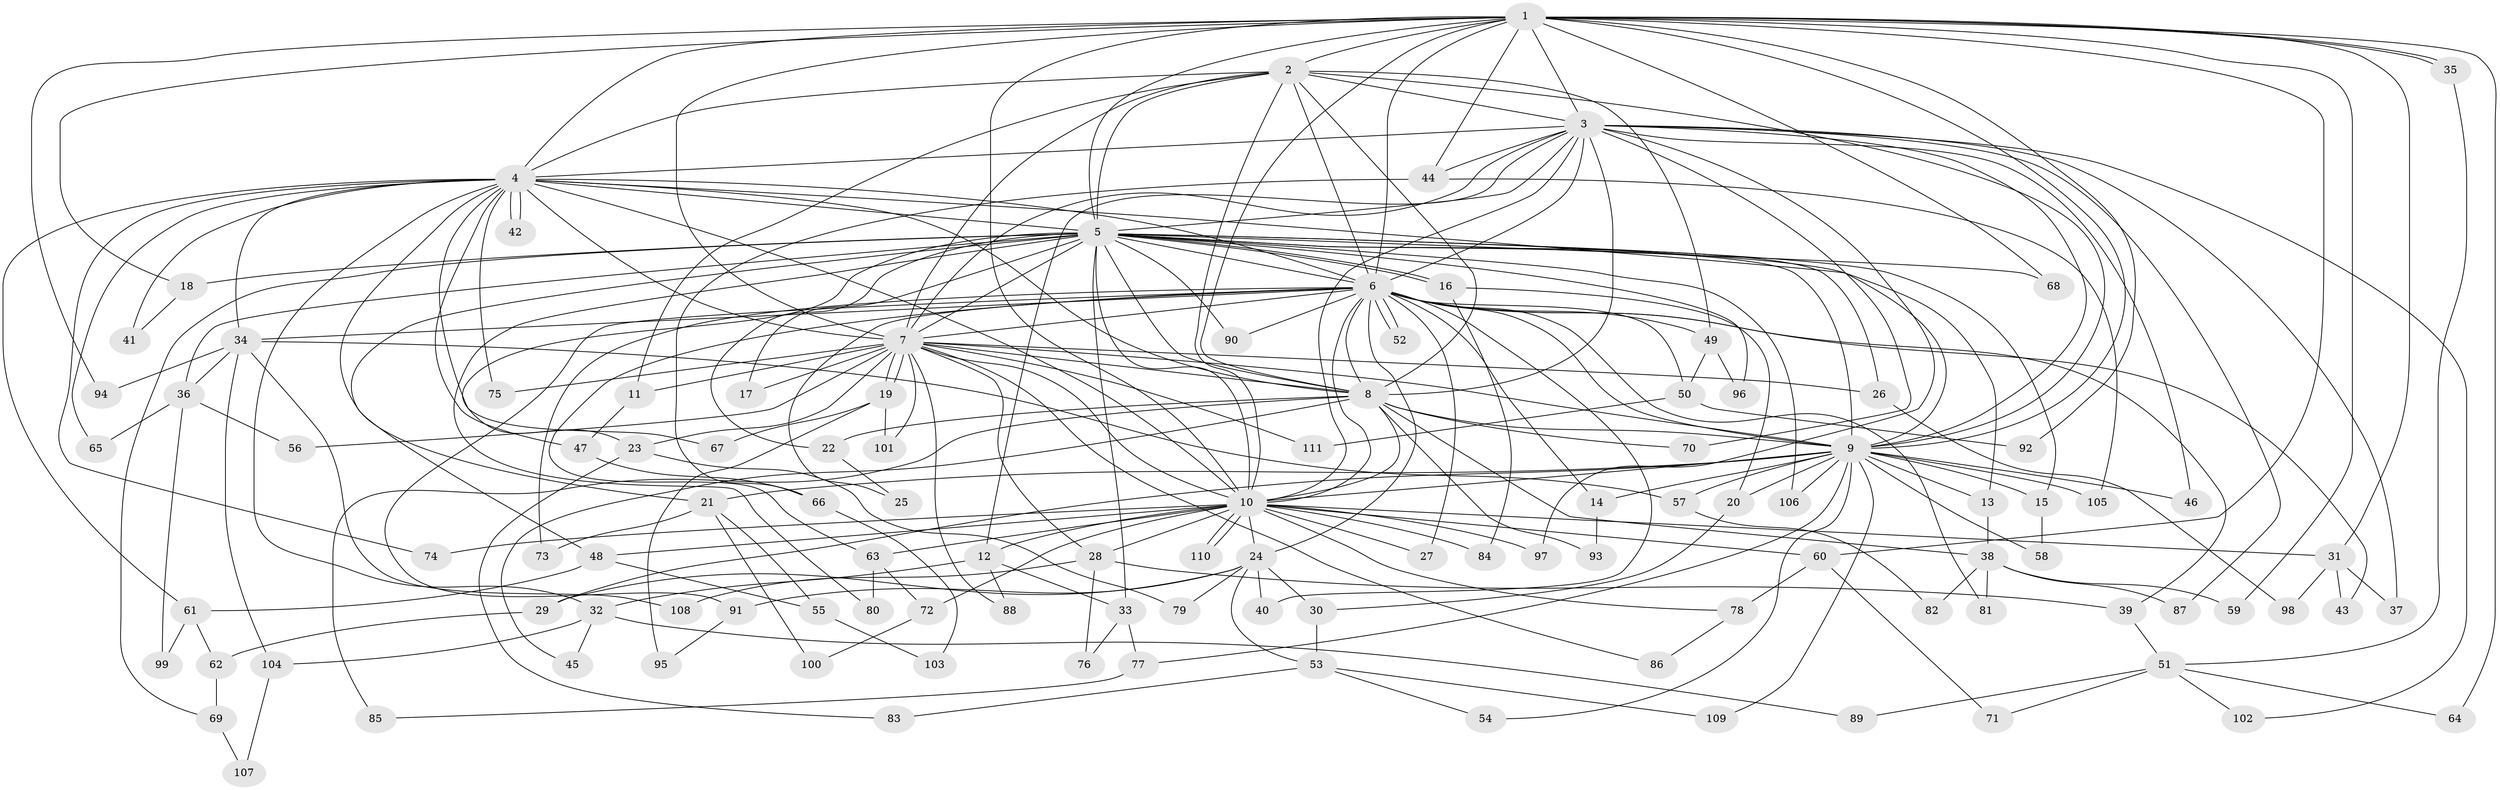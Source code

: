 // coarse degree distribution, {19: 0.045454545454545456, 16: 0.030303030303030304, 26: 0.015151515151515152, 23: 0.015151515151515152, 22: 0.015151515151515152, 14: 0.015151515151515152, 3: 0.24242424242424243, 7: 0.015151515151515152, 4: 0.13636363636363635, 2: 0.3484848484848485, 5: 0.06060606060606061, 8: 0.015151515151515152, 9: 0.015151515151515152, 6: 0.030303030303030304}
// Generated by graph-tools (version 1.1) at 2025/17/03/04/25 18:17:33]
// undirected, 111 vertices, 247 edges
graph export_dot {
graph [start="1"]
  node [color=gray90,style=filled];
  1;
  2;
  3;
  4;
  5;
  6;
  7;
  8;
  9;
  10;
  11;
  12;
  13;
  14;
  15;
  16;
  17;
  18;
  19;
  20;
  21;
  22;
  23;
  24;
  25;
  26;
  27;
  28;
  29;
  30;
  31;
  32;
  33;
  34;
  35;
  36;
  37;
  38;
  39;
  40;
  41;
  42;
  43;
  44;
  45;
  46;
  47;
  48;
  49;
  50;
  51;
  52;
  53;
  54;
  55;
  56;
  57;
  58;
  59;
  60;
  61;
  62;
  63;
  64;
  65;
  66;
  67;
  68;
  69;
  70;
  71;
  72;
  73;
  74;
  75;
  76;
  77;
  78;
  79;
  80;
  81;
  82;
  83;
  84;
  85;
  86;
  87;
  88;
  89;
  90;
  91;
  92;
  93;
  94;
  95;
  96;
  97;
  98;
  99;
  100;
  101;
  102;
  103;
  104;
  105;
  106;
  107;
  108;
  109;
  110;
  111;
  1 -- 2;
  1 -- 3;
  1 -- 4;
  1 -- 5;
  1 -- 6;
  1 -- 7;
  1 -- 8;
  1 -- 9;
  1 -- 10;
  1 -- 18;
  1 -- 31;
  1 -- 35;
  1 -- 35;
  1 -- 44;
  1 -- 59;
  1 -- 60;
  1 -- 64;
  1 -- 68;
  1 -- 92;
  1 -- 94;
  2 -- 3;
  2 -- 4;
  2 -- 5;
  2 -- 6;
  2 -- 7;
  2 -- 8;
  2 -- 9;
  2 -- 10;
  2 -- 11;
  2 -- 49;
  3 -- 4;
  3 -- 5;
  3 -- 6;
  3 -- 7;
  3 -- 8;
  3 -- 9;
  3 -- 10;
  3 -- 12;
  3 -- 37;
  3 -- 44;
  3 -- 46;
  3 -- 70;
  3 -- 87;
  3 -- 97;
  3 -- 102;
  4 -- 5;
  4 -- 6;
  4 -- 7;
  4 -- 8;
  4 -- 9;
  4 -- 10;
  4 -- 21;
  4 -- 32;
  4 -- 34;
  4 -- 41;
  4 -- 42;
  4 -- 42;
  4 -- 47;
  4 -- 61;
  4 -- 65;
  4 -- 67;
  4 -- 74;
  4 -- 75;
  5 -- 6;
  5 -- 7;
  5 -- 8;
  5 -- 9;
  5 -- 10;
  5 -- 13;
  5 -- 15;
  5 -- 16;
  5 -- 16;
  5 -- 17;
  5 -- 18;
  5 -- 22;
  5 -- 23;
  5 -- 26;
  5 -- 33;
  5 -- 36;
  5 -- 48;
  5 -- 68;
  5 -- 69;
  5 -- 80;
  5 -- 90;
  5 -- 96;
  5 -- 106;
  6 -- 7;
  6 -- 8;
  6 -- 9;
  6 -- 10;
  6 -- 14;
  6 -- 24;
  6 -- 25;
  6 -- 27;
  6 -- 34;
  6 -- 39;
  6 -- 40;
  6 -- 43;
  6 -- 49;
  6 -- 50;
  6 -- 52;
  6 -- 52;
  6 -- 63;
  6 -- 73;
  6 -- 81;
  6 -- 90;
  6 -- 91;
  7 -- 8;
  7 -- 9;
  7 -- 10;
  7 -- 11;
  7 -- 17;
  7 -- 19;
  7 -- 19;
  7 -- 23;
  7 -- 26;
  7 -- 28;
  7 -- 56;
  7 -- 75;
  7 -- 86;
  7 -- 88;
  7 -- 101;
  7 -- 111;
  8 -- 9;
  8 -- 10;
  8 -- 22;
  8 -- 38;
  8 -- 45;
  8 -- 70;
  8 -- 85;
  8 -- 93;
  9 -- 10;
  9 -- 13;
  9 -- 14;
  9 -- 15;
  9 -- 20;
  9 -- 21;
  9 -- 29;
  9 -- 46;
  9 -- 54;
  9 -- 57;
  9 -- 58;
  9 -- 77;
  9 -- 105;
  9 -- 106;
  9 -- 109;
  10 -- 12;
  10 -- 24;
  10 -- 27;
  10 -- 28;
  10 -- 31;
  10 -- 48;
  10 -- 60;
  10 -- 63;
  10 -- 72;
  10 -- 74;
  10 -- 78;
  10 -- 84;
  10 -- 97;
  10 -- 110;
  10 -- 110;
  11 -- 47;
  12 -- 32;
  12 -- 33;
  12 -- 88;
  13 -- 38;
  14 -- 93;
  15 -- 58;
  16 -- 20;
  16 -- 84;
  18 -- 41;
  19 -- 67;
  19 -- 95;
  19 -- 101;
  20 -- 30;
  21 -- 55;
  21 -- 73;
  21 -- 100;
  22 -- 25;
  23 -- 79;
  23 -- 83;
  24 -- 29;
  24 -- 30;
  24 -- 40;
  24 -- 53;
  24 -- 79;
  24 -- 91;
  26 -- 98;
  28 -- 39;
  28 -- 76;
  28 -- 108;
  29 -- 62;
  30 -- 53;
  31 -- 37;
  31 -- 43;
  31 -- 98;
  32 -- 45;
  32 -- 89;
  32 -- 104;
  33 -- 76;
  33 -- 77;
  34 -- 36;
  34 -- 57;
  34 -- 94;
  34 -- 104;
  34 -- 108;
  35 -- 51;
  36 -- 56;
  36 -- 65;
  36 -- 99;
  38 -- 59;
  38 -- 81;
  38 -- 82;
  38 -- 87;
  39 -- 51;
  44 -- 66;
  44 -- 105;
  47 -- 66;
  48 -- 55;
  48 -- 61;
  49 -- 50;
  49 -- 96;
  50 -- 92;
  50 -- 111;
  51 -- 64;
  51 -- 71;
  51 -- 89;
  51 -- 102;
  53 -- 54;
  53 -- 83;
  53 -- 109;
  55 -- 103;
  57 -- 82;
  60 -- 71;
  60 -- 78;
  61 -- 62;
  61 -- 99;
  62 -- 69;
  63 -- 72;
  63 -- 80;
  66 -- 103;
  69 -- 107;
  72 -- 100;
  77 -- 85;
  78 -- 86;
  91 -- 95;
  104 -- 107;
}
